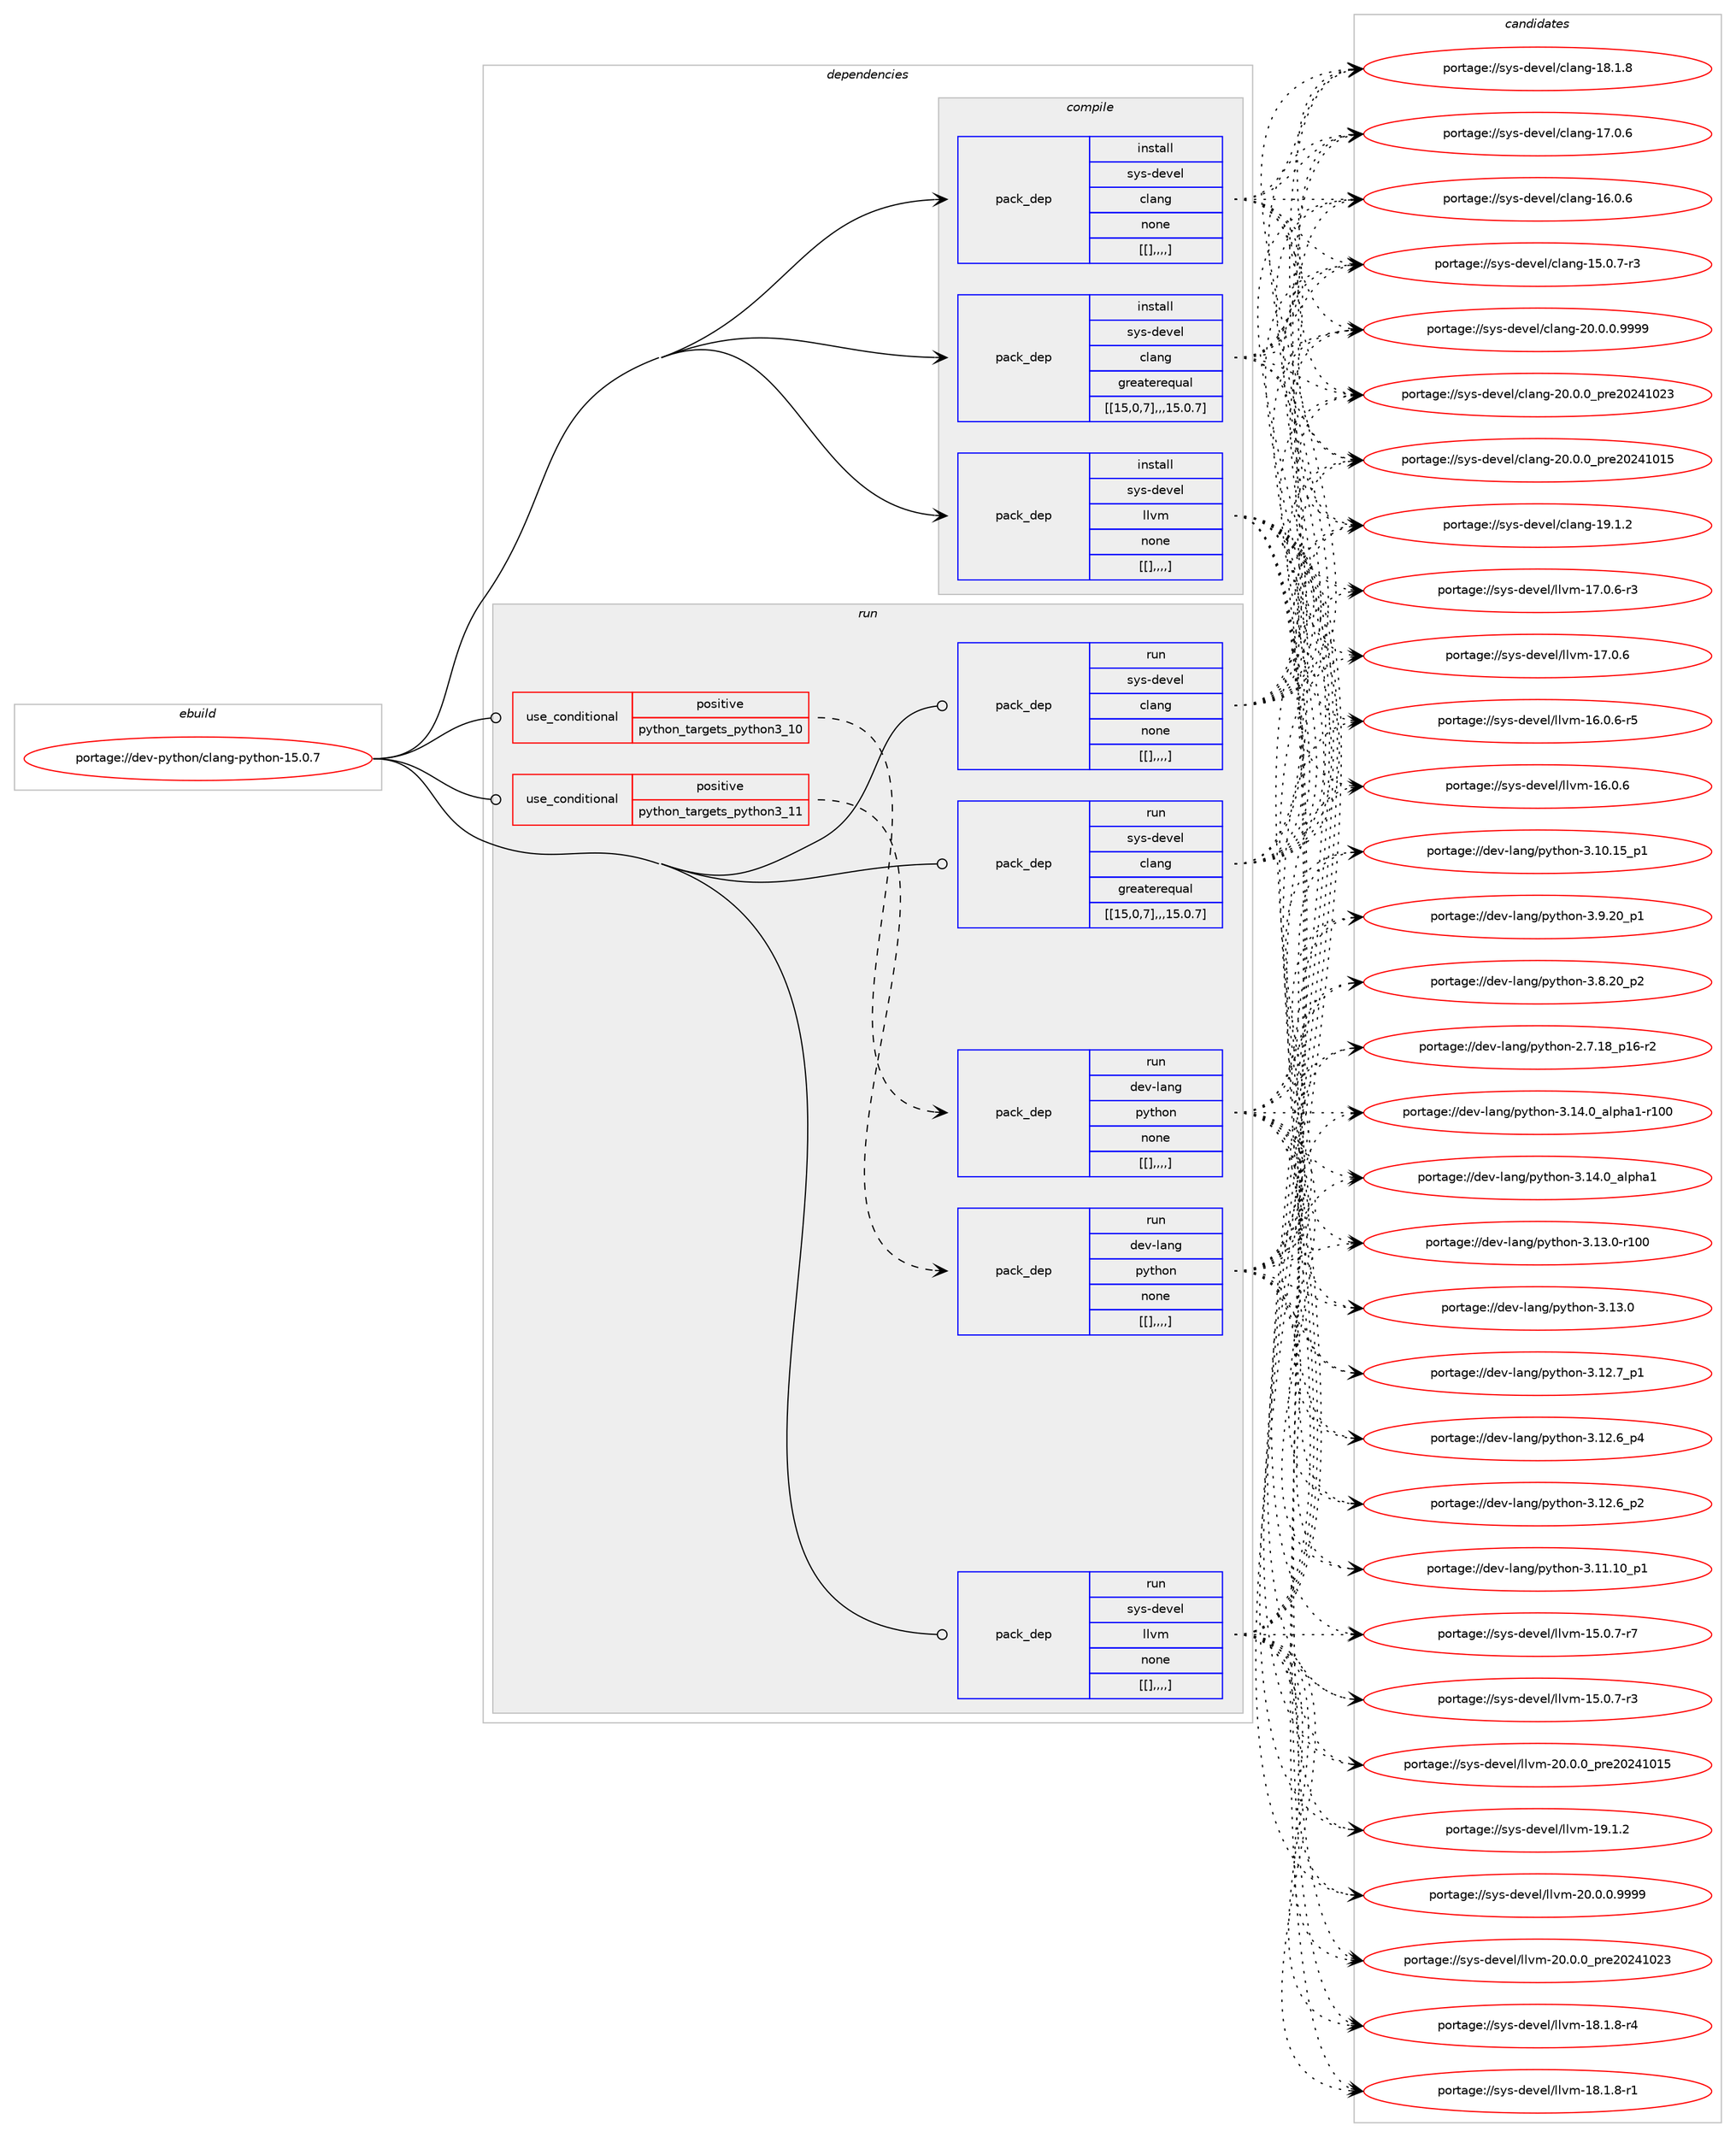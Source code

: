 digraph prolog {

# *************
# Graph options
# *************

newrank=true;
concentrate=true;
compound=true;
graph [rankdir=LR,fontname=Helvetica,fontsize=10,ranksep=1.5];#, ranksep=2.5, nodesep=0.2];
edge  [arrowhead=vee];
node  [fontname=Helvetica,fontsize=10];

# **********
# The ebuild
# **********

subgraph cluster_leftcol {
color=gray;
label=<<i>ebuild</i>>;
id [label="portage://dev-python/clang-python-15.0.7", color=red, width=4, href="../dev-python/clang-python-15.0.7.svg"];
}

# ****************
# The dependencies
# ****************

subgraph cluster_midcol {
color=gray;
label=<<i>dependencies</i>>;
subgraph cluster_compile {
fillcolor="#eeeeee";
style=filled;
label=<<i>compile</i>>;
subgraph pack113912 {
dependency148963 [label=<<TABLE BORDER="0" CELLBORDER="1" CELLSPACING="0" CELLPADDING="4" WIDTH="220"><TR><TD ROWSPAN="6" CELLPADDING="30">pack_dep</TD></TR><TR><TD WIDTH="110">install</TD></TR><TR><TD>sys-devel</TD></TR><TR><TD>clang</TD></TR><TR><TD>greaterequal</TD></TR><TR><TD>[[15,0,7],,,15.0.7]</TD></TR></TABLE>>, shape=none, color=blue];
}
id:e -> dependency148963:w [weight=20,style="solid",arrowhead="vee"];
subgraph pack113916 {
dependency148985 [label=<<TABLE BORDER="0" CELLBORDER="1" CELLSPACING="0" CELLPADDING="4" WIDTH="220"><TR><TD ROWSPAN="6" CELLPADDING="30">pack_dep</TD></TR><TR><TD WIDTH="110">install</TD></TR><TR><TD>sys-devel</TD></TR><TR><TD>clang</TD></TR><TR><TD>none</TD></TR><TR><TD>[[],,,,]</TD></TR></TABLE>>, shape=none, color=blue];
}
id:e -> dependency148985:w [weight=20,style="solid",arrowhead="vee"];
subgraph pack113932 {
dependency148996 [label=<<TABLE BORDER="0" CELLBORDER="1" CELLSPACING="0" CELLPADDING="4" WIDTH="220"><TR><TD ROWSPAN="6" CELLPADDING="30">pack_dep</TD></TR><TR><TD WIDTH="110">install</TD></TR><TR><TD>sys-devel</TD></TR><TR><TD>llvm</TD></TR><TR><TD>none</TD></TR><TR><TD>[[],,,,]</TD></TR></TABLE>>, shape=none, color=blue];
}
id:e -> dependency148996:w [weight=20,style="solid",arrowhead="vee"];
}
subgraph cluster_compileandrun {
fillcolor="#eeeeee";
style=filled;
label=<<i>compile and run</i>>;
}
subgraph cluster_run {
fillcolor="#eeeeee";
style=filled;
label=<<i>run</i>>;
subgraph cond33778 {
dependency149102 [label=<<TABLE BORDER="0" CELLBORDER="1" CELLSPACING="0" CELLPADDING="4"><TR><TD ROWSPAN="3" CELLPADDING="10">use_conditional</TD></TR><TR><TD>positive</TD></TR><TR><TD>python_targets_python3_10</TD></TR></TABLE>>, shape=none, color=red];
subgraph pack114069 {
dependency149214 [label=<<TABLE BORDER="0" CELLBORDER="1" CELLSPACING="0" CELLPADDING="4" WIDTH="220"><TR><TD ROWSPAN="6" CELLPADDING="30">pack_dep</TD></TR><TR><TD WIDTH="110">run</TD></TR><TR><TD>dev-lang</TD></TR><TR><TD>python</TD></TR><TR><TD>none</TD></TR><TR><TD>[[],,,,]</TD></TR></TABLE>>, shape=none, color=blue];
}
dependency149102:e -> dependency149214:w [weight=20,style="dashed",arrowhead="vee"];
}
id:e -> dependency149102:w [weight=20,style="solid",arrowhead="odot"];
subgraph cond33839 {
dependency149236 [label=<<TABLE BORDER="0" CELLBORDER="1" CELLSPACING="0" CELLPADDING="4"><TR><TD ROWSPAN="3" CELLPADDING="10">use_conditional</TD></TR><TR><TD>positive</TD></TR><TR><TD>python_targets_python3_11</TD></TR></TABLE>>, shape=none, color=red];
subgraph pack114099 {
dependency149256 [label=<<TABLE BORDER="0" CELLBORDER="1" CELLSPACING="0" CELLPADDING="4" WIDTH="220"><TR><TD ROWSPAN="6" CELLPADDING="30">pack_dep</TD></TR><TR><TD WIDTH="110">run</TD></TR><TR><TD>dev-lang</TD></TR><TR><TD>python</TD></TR><TR><TD>none</TD></TR><TR><TD>[[],,,,]</TD></TR></TABLE>>, shape=none, color=blue];
}
dependency149236:e -> dependency149256:w [weight=20,style="dashed",arrowhead="vee"];
}
id:e -> dependency149236:w [weight=20,style="solid",arrowhead="odot"];
subgraph pack114112 {
dependency149307 [label=<<TABLE BORDER="0" CELLBORDER="1" CELLSPACING="0" CELLPADDING="4" WIDTH="220"><TR><TD ROWSPAN="6" CELLPADDING="30">pack_dep</TD></TR><TR><TD WIDTH="110">run</TD></TR><TR><TD>sys-devel</TD></TR><TR><TD>clang</TD></TR><TR><TD>greaterequal</TD></TR><TR><TD>[[15,0,7],,,15.0.7]</TD></TR></TABLE>>, shape=none, color=blue];
}
id:e -> dependency149307:w [weight=20,style="solid",arrowhead="odot"];
subgraph pack114136 {
dependency149329 [label=<<TABLE BORDER="0" CELLBORDER="1" CELLSPACING="0" CELLPADDING="4" WIDTH="220"><TR><TD ROWSPAN="6" CELLPADDING="30">pack_dep</TD></TR><TR><TD WIDTH="110">run</TD></TR><TR><TD>sys-devel</TD></TR><TR><TD>clang</TD></TR><TR><TD>none</TD></TR><TR><TD>[[],,,,]</TD></TR></TABLE>>, shape=none, color=blue];
}
id:e -> dependency149329:w [weight=20,style="solid",arrowhead="odot"];
subgraph pack114151 {
dependency149362 [label=<<TABLE BORDER="0" CELLBORDER="1" CELLSPACING="0" CELLPADDING="4" WIDTH="220"><TR><TD ROWSPAN="6" CELLPADDING="30">pack_dep</TD></TR><TR><TD WIDTH="110">run</TD></TR><TR><TD>sys-devel</TD></TR><TR><TD>llvm</TD></TR><TR><TD>none</TD></TR><TR><TD>[[],,,,]</TD></TR></TABLE>>, shape=none, color=blue];
}
id:e -> dependency149362:w [weight=20,style="solid",arrowhead="odot"];
}
}

# **************
# The candidates
# **************

subgraph cluster_choices {
rank=same;
color=gray;
label=<<i>candidates</i>>;

subgraph choice113943 {
color=black;
nodesep=1;
choice11512111545100101118101108479910897110103455048464846484657575757 [label="portage://sys-devel/clang-20.0.0.9999", color=red, width=4,href="../sys-devel/clang-20.0.0.9999.svg"];
choice1151211154510010111810110847991089711010345504846484648951121141015048505249485051 [label="portage://sys-devel/clang-20.0.0_pre20241023", color=red, width=4,href="../sys-devel/clang-20.0.0_pre20241023.svg"];
choice1151211154510010111810110847991089711010345504846484648951121141015048505249484953 [label="portage://sys-devel/clang-20.0.0_pre20241015", color=red, width=4,href="../sys-devel/clang-20.0.0_pre20241015.svg"];
choice1151211154510010111810110847991089711010345495746494650 [label="portage://sys-devel/clang-19.1.2", color=red, width=4,href="../sys-devel/clang-19.1.2.svg"];
choice1151211154510010111810110847991089711010345495646494656 [label="portage://sys-devel/clang-18.1.8", color=red, width=4,href="../sys-devel/clang-18.1.8.svg"];
choice1151211154510010111810110847991089711010345495546484654 [label="portage://sys-devel/clang-17.0.6", color=red, width=4,href="../sys-devel/clang-17.0.6.svg"];
choice1151211154510010111810110847991089711010345495446484654 [label="portage://sys-devel/clang-16.0.6", color=red, width=4,href="../sys-devel/clang-16.0.6.svg"];
choice11512111545100101118101108479910897110103454953464846554511451 [label="portage://sys-devel/clang-15.0.7-r3", color=red, width=4,href="../sys-devel/clang-15.0.7-r3.svg"];
dependency148963:e -> choice11512111545100101118101108479910897110103455048464846484657575757:w [style=dotted,weight="100"];
dependency148963:e -> choice1151211154510010111810110847991089711010345504846484648951121141015048505249485051:w [style=dotted,weight="100"];
dependency148963:e -> choice1151211154510010111810110847991089711010345504846484648951121141015048505249484953:w [style=dotted,weight="100"];
dependency148963:e -> choice1151211154510010111810110847991089711010345495746494650:w [style=dotted,weight="100"];
dependency148963:e -> choice1151211154510010111810110847991089711010345495646494656:w [style=dotted,weight="100"];
dependency148963:e -> choice1151211154510010111810110847991089711010345495546484654:w [style=dotted,weight="100"];
dependency148963:e -> choice1151211154510010111810110847991089711010345495446484654:w [style=dotted,weight="100"];
dependency148963:e -> choice11512111545100101118101108479910897110103454953464846554511451:w [style=dotted,weight="100"];
}
subgraph choice113959 {
color=black;
nodesep=1;
choice11512111545100101118101108479910897110103455048464846484657575757 [label="portage://sys-devel/clang-20.0.0.9999", color=red, width=4,href="../sys-devel/clang-20.0.0.9999.svg"];
choice1151211154510010111810110847991089711010345504846484648951121141015048505249485051 [label="portage://sys-devel/clang-20.0.0_pre20241023", color=red, width=4,href="../sys-devel/clang-20.0.0_pre20241023.svg"];
choice1151211154510010111810110847991089711010345504846484648951121141015048505249484953 [label="portage://sys-devel/clang-20.0.0_pre20241015", color=red, width=4,href="../sys-devel/clang-20.0.0_pre20241015.svg"];
choice1151211154510010111810110847991089711010345495746494650 [label="portage://sys-devel/clang-19.1.2", color=red, width=4,href="../sys-devel/clang-19.1.2.svg"];
choice1151211154510010111810110847991089711010345495646494656 [label="portage://sys-devel/clang-18.1.8", color=red, width=4,href="../sys-devel/clang-18.1.8.svg"];
choice1151211154510010111810110847991089711010345495546484654 [label="portage://sys-devel/clang-17.0.6", color=red, width=4,href="../sys-devel/clang-17.0.6.svg"];
choice1151211154510010111810110847991089711010345495446484654 [label="portage://sys-devel/clang-16.0.6", color=red, width=4,href="../sys-devel/clang-16.0.6.svg"];
choice11512111545100101118101108479910897110103454953464846554511451 [label="portage://sys-devel/clang-15.0.7-r3", color=red, width=4,href="../sys-devel/clang-15.0.7-r3.svg"];
dependency148985:e -> choice11512111545100101118101108479910897110103455048464846484657575757:w [style=dotted,weight="100"];
dependency148985:e -> choice1151211154510010111810110847991089711010345504846484648951121141015048505249485051:w [style=dotted,weight="100"];
dependency148985:e -> choice1151211154510010111810110847991089711010345504846484648951121141015048505249484953:w [style=dotted,weight="100"];
dependency148985:e -> choice1151211154510010111810110847991089711010345495746494650:w [style=dotted,weight="100"];
dependency148985:e -> choice1151211154510010111810110847991089711010345495646494656:w [style=dotted,weight="100"];
dependency148985:e -> choice1151211154510010111810110847991089711010345495546484654:w [style=dotted,weight="100"];
dependency148985:e -> choice1151211154510010111810110847991089711010345495446484654:w [style=dotted,weight="100"];
dependency148985:e -> choice11512111545100101118101108479910897110103454953464846554511451:w [style=dotted,weight="100"];
}
subgraph choice113985 {
color=black;
nodesep=1;
choice1151211154510010111810110847108108118109455048464846484657575757 [label="portage://sys-devel/llvm-20.0.0.9999", color=red, width=4,href="../sys-devel/llvm-20.0.0.9999.svg"];
choice115121115451001011181011084710810811810945504846484648951121141015048505249485051 [label="portage://sys-devel/llvm-20.0.0_pre20241023", color=red, width=4,href="../sys-devel/llvm-20.0.0_pre20241023.svg"];
choice115121115451001011181011084710810811810945504846484648951121141015048505249484953 [label="portage://sys-devel/llvm-20.0.0_pre20241015", color=red, width=4,href="../sys-devel/llvm-20.0.0_pre20241015.svg"];
choice115121115451001011181011084710810811810945495746494650 [label="portage://sys-devel/llvm-19.1.2", color=red, width=4,href="../sys-devel/llvm-19.1.2.svg"];
choice1151211154510010111810110847108108118109454956464946564511452 [label="portage://sys-devel/llvm-18.1.8-r4", color=red, width=4,href="../sys-devel/llvm-18.1.8-r4.svg"];
choice1151211154510010111810110847108108118109454956464946564511449 [label="portage://sys-devel/llvm-18.1.8-r1", color=red, width=4,href="../sys-devel/llvm-18.1.8-r1.svg"];
choice1151211154510010111810110847108108118109454955464846544511451 [label="portage://sys-devel/llvm-17.0.6-r3", color=red, width=4,href="../sys-devel/llvm-17.0.6-r3.svg"];
choice115121115451001011181011084710810811810945495546484654 [label="portage://sys-devel/llvm-17.0.6", color=red, width=4,href="../sys-devel/llvm-17.0.6.svg"];
choice1151211154510010111810110847108108118109454954464846544511453 [label="portage://sys-devel/llvm-16.0.6-r5", color=red, width=4,href="../sys-devel/llvm-16.0.6-r5.svg"];
choice115121115451001011181011084710810811810945495446484654 [label="portage://sys-devel/llvm-16.0.6", color=red, width=4,href="../sys-devel/llvm-16.0.6.svg"];
choice1151211154510010111810110847108108118109454953464846554511455 [label="portage://sys-devel/llvm-15.0.7-r7", color=red, width=4,href="../sys-devel/llvm-15.0.7-r7.svg"];
choice1151211154510010111810110847108108118109454953464846554511451 [label="portage://sys-devel/llvm-15.0.7-r3", color=red, width=4,href="../sys-devel/llvm-15.0.7-r3.svg"];
dependency148996:e -> choice1151211154510010111810110847108108118109455048464846484657575757:w [style=dotted,weight="100"];
dependency148996:e -> choice115121115451001011181011084710810811810945504846484648951121141015048505249485051:w [style=dotted,weight="100"];
dependency148996:e -> choice115121115451001011181011084710810811810945504846484648951121141015048505249484953:w [style=dotted,weight="100"];
dependency148996:e -> choice115121115451001011181011084710810811810945495746494650:w [style=dotted,weight="100"];
dependency148996:e -> choice1151211154510010111810110847108108118109454956464946564511452:w [style=dotted,weight="100"];
dependency148996:e -> choice1151211154510010111810110847108108118109454956464946564511449:w [style=dotted,weight="100"];
dependency148996:e -> choice1151211154510010111810110847108108118109454955464846544511451:w [style=dotted,weight="100"];
dependency148996:e -> choice115121115451001011181011084710810811810945495546484654:w [style=dotted,weight="100"];
dependency148996:e -> choice1151211154510010111810110847108108118109454954464846544511453:w [style=dotted,weight="100"];
dependency148996:e -> choice115121115451001011181011084710810811810945495446484654:w [style=dotted,weight="100"];
dependency148996:e -> choice1151211154510010111810110847108108118109454953464846554511455:w [style=dotted,weight="100"];
dependency148996:e -> choice1151211154510010111810110847108108118109454953464846554511451:w [style=dotted,weight="100"];
}
subgraph choice114001 {
color=black;
nodesep=1;
choice100101118451089711010347112121116104111110455146495246489597108112104974945114494848 [label="portage://dev-lang/python-3.14.0_alpha1-r100", color=red, width=4,href="../dev-lang/python-3.14.0_alpha1-r100.svg"];
choice1001011184510897110103471121211161041111104551464952464895971081121049749 [label="portage://dev-lang/python-3.14.0_alpha1", color=red, width=4,href="../dev-lang/python-3.14.0_alpha1.svg"];
choice1001011184510897110103471121211161041111104551464951464845114494848 [label="portage://dev-lang/python-3.13.0-r100", color=red, width=4,href="../dev-lang/python-3.13.0-r100.svg"];
choice10010111845108971101034711212111610411111045514649514648 [label="portage://dev-lang/python-3.13.0", color=red, width=4,href="../dev-lang/python-3.13.0.svg"];
choice100101118451089711010347112121116104111110455146495046559511249 [label="portage://dev-lang/python-3.12.7_p1", color=red, width=4,href="../dev-lang/python-3.12.7_p1.svg"];
choice100101118451089711010347112121116104111110455146495046549511252 [label="portage://dev-lang/python-3.12.6_p4", color=red, width=4,href="../dev-lang/python-3.12.6_p4.svg"];
choice100101118451089711010347112121116104111110455146495046549511250 [label="portage://dev-lang/python-3.12.6_p2", color=red, width=4,href="../dev-lang/python-3.12.6_p2.svg"];
choice10010111845108971101034711212111610411111045514649494649489511249 [label="portage://dev-lang/python-3.11.10_p1", color=red, width=4,href="../dev-lang/python-3.11.10_p1.svg"];
choice10010111845108971101034711212111610411111045514649484649539511249 [label="portage://dev-lang/python-3.10.15_p1", color=red, width=4,href="../dev-lang/python-3.10.15_p1.svg"];
choice100101118451089711010347112121116104111110455146574650489511249 [label="portage://dev-lang/python-3.9.20_p1", color=red, width=4,href="../dev-lang/python-3.9.20_p1.svg"];
choice100101118451089711010347112121116104111110455146564650489511250 [label="portage://dev-lang/python-3.8.20_p2", color=red, width=4,href="../dev-lang/python-3.8.20_p2.svg"];
choice100101118451089711010347112121116104111110455046554649569511249544511450 [label="portage://dev-lang/python-2.7.18_p16-r2", color=red, width=4,href="../dev-lang/python-2.7.18_p16-r2.svg"];
dependency149214:e -> choice100101118451089711010347112121116104111110455146495246489597108112104974945114494848:w [style=dotted,weight="100"];
dependency149214:e -> choice1001011184510897110103471121211161041111104551464952464895971081121049749:w [style=dotted,weight="100"];
dependency149214:e -> choice1001011184510897110103471121211161041111104551464951464845114494848:w [style=dotted,weight="100"];
dependency149214:e -> choice10010111845108971101034711212111610411111045514649514648:w [style=dotted,weight="100"];
dependency149214:e -> choice100101118451089711010347112121116104111110455146495046559511249:w [style=dotted,weight="100"];
dependency149214:e -> choice100101118451089711010347112121116104111110455146495046549511252:w [style=dotted,weight="100"];
dependency149214:e -> choice100101118451089711010347112121116104111110455146495046549511250:w [style=dotted,weight="100"];
dependency149214:e -> choice10010111845108971101034711212111610411111045514649494649489511249:w [style=dotted,weight="100"];
dependency149214:e -> choice10010111845108971101034711212111610411111045514649484649539511249:w [style=dotted,weight="100"];
dependency149214:e -> choice100101118451089711010347112121116104111110455146574650489511249:w [style=dotted,weight="100"];
dependency149214:e -> choice100101118451089711010347112121116104111110455146564650489511250:w [style=dotted,weight="100"];
dependency149214:e -> choice100101118451089711010347112121116104111110455046554649569511249544511450:w [style=dotted,weight="100"];
}
subgraph choice114052 {
color=black;
nodesep=1;
choice100101118451089711010347112121116104111110455146495246489597108112104974945114494848 [label="portage://dev-lang/python-3.14.0_alpha1-r100", color=red, width=4,href="../dev-lang/python-3.14.0_alpha1-r100.svg"];
choice1001011184510897110103471121211161041111104551464952464895971081121049749 [label="portage://dev-lang/python-3.14.0_alpha1", color=red, width=4,href="../dev-lang/python-3.14.0_alpha1.svg"];
choice1001011184510897110103471121211161041111104551464951464845114494848 [label="portage://dev-lang/python-3.13.0-r100", color=red, width=4,href="../dev-lang/python-3.13.0-r100.svg"];
choice10010111845108971101034711212111610411111045514649514648 [label="portage://dev-lang/python-3.13.0", color=red, width=4,href="../dev-lang/python-3.13.0.svg"];
choice100101118451089711010347112121116104111110455146495046559511249 [label="portage://dev-lang/python-3.12.7_p1", color=red, width=4,href="../dev-lang/python-3.12.7_p1.svg"];
choice100101118451089711010347112121116104111110455146495046549511252 [label="portage://dev-lang/python-3.12.6_p4", color=red, width=4,href="../dev-lang/python-3.12.6_p4.svg"];
choice100101118451089711010347112121116104111110455146495046549511250 [label="portage://dev-lang/python-3.12.6_p2", color=red, width=4,href="../dev-lang/python-3.12.6_p2.svg"];
choice10010111845108971101034711212111610411111045514649494649489511249 [label="portage://dev-lang/python-3.11.10_p1", color=red, width=4,href="../dev-lang/python-3.11.10_p1.svg"];
choice10010111845108971101034711212111610411111045514649484649539511249 [label="portage://dev-lang/python-3.10.15_p1", color=red, width=4,href="../dev-lang/python-3.10.15_p1.svg"];
choice100101118451089711010347112121116104111110455146574650489511249 [label="portage://dev-lang/python-3.9.20_p1", color=red, width=4,href="../dev-lang/python-3.9.20_p1.svg"];
choice100101118451089711010347112121116104111110455146564650489511250 [label="portage://dev-lang/python-3.8.20_p2", color=red, width=4,href="../dev-lang/python-3.8.20_p2.svg"];
choice100101118451089711010347112121116104111110455046554649569511249544511450 [label="portage://dev-lang/python-2.7.18_p16-r2", color=red, width=4,href="../dev-lang/python-2.7.18_p16-r2.svg"];
dependency149256:e -> choice100101118451089711010347112121116104111110455146495246489597108112104974945114494848:w [style=dotted,weight="100"];
dependency149256:e -> choice1001011184510897110103471121211161041111104551464952464895971081121049749:w [style=dotted,weight="100"];
dependency149256:e -> choice1001011184510897110103471121211161041111104551464951464845114494848:w [style=dotted,weight="100"];
dependency149256:e -> choice10010111845108971101034711212111610411111045514649514648:w [style=dotted,weight="100"];
dependency149256:e -> choice100101118451089711010347112121116104111110455146495046559511249:w [style=dotted,weight="100"];
dependency149256:e -> choice100101118451089711010347112121116104111110455146495046549511252:w [style=dotted,weight="100"];
dependency149256:e -> choice100101118451089711010347112121116104111110455146495046549511250:w [style=dotted,weight="100"];
dependency149256:e -> choice10010111845108971101034711212111610411111045514649494649489511249:w [style=dotted,weight="100"];
dependency149256:e -> choice10010111845108971101034711212111610411111045514649484649539511249:w [style=dotted,weight="100"];
dependency149256:e -> choice100101118451089711010347112121116104111110455146574650489511249:w [style=dotted,weight="100"];
dependency149256:e -> choice100101118451089711010347112121116104111110455146564650489511250:w [style=dotted,weight="100"];
dependency149256:e -> choice100101118451089711010347112121116104111110455046554649569511249544511450:w [style=dotted,weight="100"];
}
subgraph choice114077 {
color=black;
nodesep=1;
choice11512111545100101118101108479910897110103455048464846484657575757 [label="portage://sys-devel/clang-20.0.0.9999", color=red, width=4,href="../sys-devel/clang-20.0.0.9999.svg"];
choice1151211154510010111810110847991089711010345504846484648951121141015048505249485051 [label="portage://sys-devel/clang-20.0.0_pre20241023", color=red, width=4,href="../sys-devel/clang-20.0.0_pre20241023.svg"];
choice1151211154510010111810110847991089711010345504846484648951121141015048505249484953 [label="portage://sys-devel/clang-20.0.0_pre20241015", color=red, width=4,href="../sys-devel/clang-20.0.0_pre20241015.svg"];
choice1151211154510010111810110847991089711010345495746494650 [label="portage://sys-devel/clang-19.1.2", color=red, width=4,href="../sys-devel/clang-19.1.2.svg"];
choice1151211154510010111810110847991089711010345495646494656 [label="portage://sys-devel/clang-18.1.8", color=red, width=4,href="../sys-devel/clang-18.1.8.svg"];
choice1151211154510010111810110847991089711010345495546484654 [label="portage://sys-devel/clang-17.0.6", color=red, width=4,href="../sys-devel/clang-17.0.6.svg"];
choice1151211154510010111810110847991089711010345495446484654 [label="portage://sys-devel/clang-16.0.6", color=red, width=4,href="../sys-devel/clang-16.0.6.svg"];
choice11512111545100101118101108479910897110103454953464846554511451 [label="portage://sys-devel/clang-15.0.7-r3", color=red, width=4,href="../sys-devel/clang-15.0.7-r3.svg"];
dependency149307:e -> choice11512111545100101118101108479910897110103455048464846484657575757:w [style=dotted,weight="100"];
dependency149307:e -> choice1151211154510010111810110847991089711010345504846484648951121141015048505249485051:w [style=dotted,weight="100"];
dependency149307:e -> choice1151211154510010111810110847991089711010345504846484648951121141015048505249484953:w [style=dotted,weight="100"];
dependency149307:e -> choice1151211154510010111810110847991089711010345495746494650:w [style=dotted,weight="100"];
dependency149307:e -> choice1151211154510010111810110847991089711010345495646494656:w [style=dotted,weight="100"];
dependency149307:e -> choice1151211154510010111810110847991089711010345495546484654:w [style=dotted,weight="100"];
dependency149307:e -> choice1151211154510010111810110847991089711010345495446484654:w [style=dotted,weight="100"];
dependency149307:e -> choice11512111545100101118101108479910897110103454953464846554511451:w [style=dotted,weight="100"];
}
subgraph choice114083 {
color=black;
nodesep=1;
choice11512111545100101118101108479910897110103455048464846484657575757 [label="portage://sys-devel/clang-20.0.0.9999", color=red, width=4,href="../sys-devel/clang-20.0.0.9999.svg"];
choice1151211154510010111810110847991089711010345504846484648951121141015048505249485051 [label="portage://sys-devel/clang-20.0.0_pre20241023", color=red, width=4,href="../sys-devel/clang-20.0.0_pre20241023.svg"];
choice1151211154510010111810110847991089711010345504846484648951121141015048505249484953 [label="portage://sys-devel/clang-20.0.0_pre20241015", color=red, width=4,href="../sys-devel/clang-20.0.0_pre20241015.svg"];
choice1151211154510010111810110847991089711010345495746494650 [label="portage://sys-devel/clang-19.1.2", color=red, width=4,href="../sys-devel/clang-19.1.2.svg"];
choice1151211154510010111810110847991089711010345495646494656 [label="portage://sys-devel/clang-18.1.8", color=red, width=4,href="../sys-devel/clang-18.1.8.svg"];
choice1151211154510010111810110847991089711010345495546484654 [label="portage://sys-devel/clang-17.0.6", color=red, width=4,href="../sys-devel/clang-17.0.6.svg"];
choice1151211154510010111810110847991089711010345495446484654 [label="portage://sys-devel/clang-16.0.6", color=red, width=4,href="../sys-devel/clang-16.0.6.svg"];
choice11512111545100101118101108479910897110103454953464846554511451 [label="portage://sys-devel/clang-15.0.7-r3", color=red, width=4,href="../sys-devel/clang-15.0.7-r3.svg"];
dependency149329:e -> choice11512111545100101118101108479910897110103455048464846484657575757:w [style=dotted,weight="100"];
dependency149329:e -> choice1151211154510010111810110847991089711010345504846484648951121141015048505249485051:w [style=dotted,weight="100"];
dependency149329:e -> choice1151211154510010111810110847991089711010345504846484648951121141015048505249484953:w [style=dotted,weight="100"];
dependency149329:e -> choice1151211154510010111810110847991089711010345495746494650:w [style=dotted,weight="100"];
dependency149329:e -> choice1151211154510010111810110847991089711010345495646494656:w [style=dotted,weight="100"];
dependency149329:e -> choice1151211154510010111810110847991089711010345495546484654:w [style=dotted,weight="100"];
dependency149329:e -> choice1151211154510010111810110847991089711010345495446484654:w [style=dotted,weight="100"];
dependency149329:e -> choice11512111545100101118101108479910897110103454953464846554511451:w [style=dotted,weight="100"];
}
subgraph choice114095 {
color=black;
nodesep=1;
choice1151211154510010111810110847108108118109455048464846484657575757 [label="portage://sys-devel/llvm-20.0.0.9999", color=red, width=4,href="../sys-devel/llvm-20.0.0.9999.svg"];
choice115121115451001011181011084710810811810945504846484648951121141015048505249485051 [label="portage://sys-devel/llvm-20.0.0_pre20241023", color=red, width=4,href="../sys-devel/llvm-20.0.0_pre20241023.svg"];
choice115121115451001011181011084710810811810945504846484648951121141015048505249484953 [label="portage://sys-devel/llvm-20.0.0_pre20241015", color=red, width=4,href="../sys-devel/llvm-20.0.0_pre20241015.svg"];
choice115121115451001011181011084710810811810945495746494650 [label="portage://sys-devel/llvm-19.1.2", color=red, width=4,href="../sys-devel/llvm-19.1.2.svg"];
choice1151211154510010111810110847108108118109454956464946564511452 [label="portage://sys-devel/llvm-18.1.8-r4", color=red, width=4,href="../sys-devel/llvm-18.1.8-r4.svg"];
choice1151211154510010111810110847108108118109454956464946564511449 [label="portage://sys-devel/llvm-18.1.8-r1", color=red, width=4,href="../sys-devel/llvm-18.1.8-r1.svg"];
choice1151211154510010111810110847108108118109454955464846544511451 [label="portage://sys-devel/llvm-17.0.6-r3", color=red, width=4,href="../sys-devel/llvm-17.0.6-r3.svg"];
choice115121115451001011181011084710810811810945495546484654 [label="portage://sys-devel/llvm-17.0.6", color=red, width=4,href="../sys-devel/llvm-17.0.6.svg"];
choice1151211154510010111810110847108108118109454954464846544511453 [label="portage://sys-devel/llvm-16.0.6-r5", color=red, width=4,href="../sys-devel/llvm-16.0.6-r5.svg"];
choice115121115451001011181011084710810811810945495446484654 [label="portage://sys-devel/llvm-16.0.6", color=red, width=4,href="../sys-devel/llvm-16.0.6.svg"];
choice1151211154510010111810110847108108118109454953464846554511455 [label="portage://sys-devel/llvm-15.0.7-r7", color=red, width=4,href="../sys-devel/llvm-15.0.7-r7.svg"];
choice1151211154510010111810110847108108118109454953464846554511451 [label="portage://sys-devel/llvm-15.0.7-r3", color=red, width=4,href="../sys-devel/llvm-15.0.7-r3.svg"];
dependency149362:e -> choice1151211154510010111810110847108108118109455048464846484657575757:w [style=dotted,weight="100"];
dependency149362:e -> choice115121115451001011181011084710810811810945504846484648951121141015048505249485051:w [style=dotted,weight="100"];
dependency149362:e -> choice115121115451001011181011084710810811810945504846484648951121141015048505249484953:w [style=dotted,weight="100"];
dependency149362:e -> choice115121115451001011181011084710810811810945495746494650:w [style=dotted,weight="100"];
dependency149362:e -> choice1151211154510010111810110847108108118109454956464946564511452:w [style=dotted,weight="100"];
dependency149362:e -> choice1151211154510010111810110847108108118109454956464946564511449:w [style=dotted,weight="100"];
dependency149362:e -> choice1151211154510010111810110847108108118109454955464846544511451:w [style=dotted,weight="100"];
dependency149362:e -> choice115121115451001011181011084710810811810945495546484654:w [style=dotted,weight="100"];
dependency149362:e -> choice1151211154510010111810110847108108118109454954464846544511453:w [style=dotted,weight="100"];
dependency149362:e -> choice115121115451001011181011084710810811810945495446484654:w [style=dotted,weight="100"];
dependency149362:e -> choice1151211154510010111810110847108108118109454953464846554511455:w [style=dotted,weight="100"];
dependency149362:e -> choice1151211154510010111810110847108108118109454953464846554511451:w [style=dotted,weight="100"];
}
}

}
